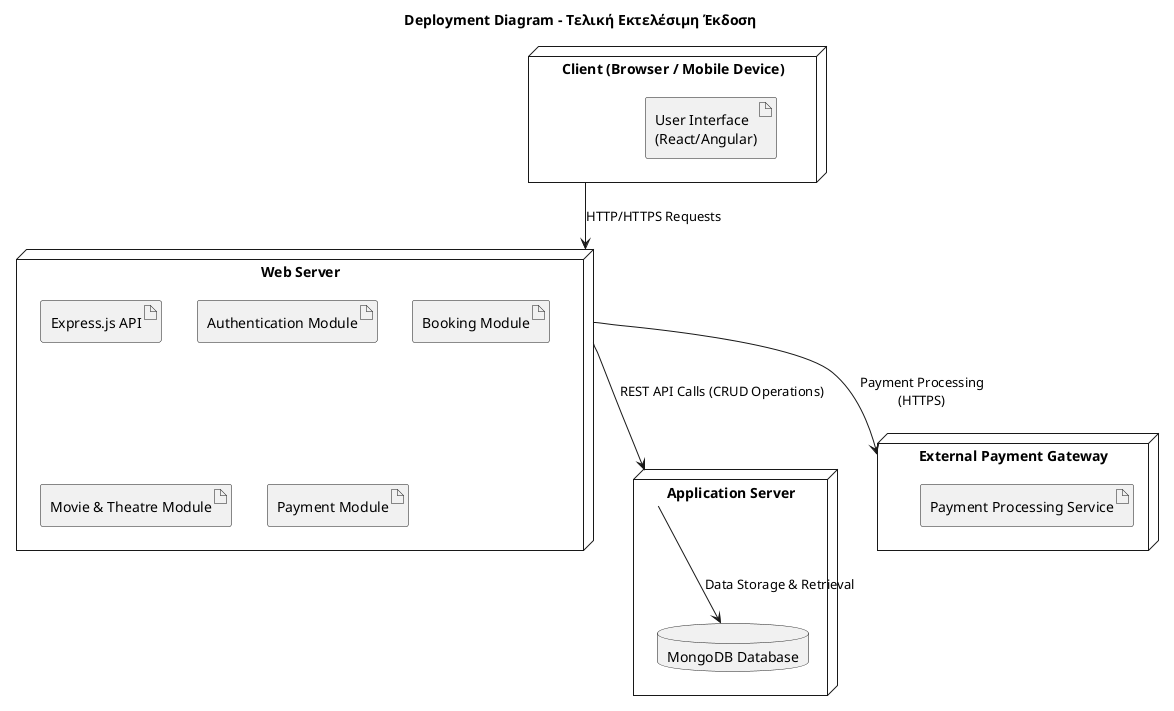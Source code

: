 @startuml
title Deployment Diagram - Τελική Εκτελέσιμη Έκδοση

' Ορισμός κόμβων για το περιβάλλον παραγωγής

node "Client (Browser / Mobile Device)" as client {
   artifact "User Interface\n(React/Angular)" as UI
}

node "Web Server" as webServer {
   artifact "Express.js API" as API
   artifact "Authentication Module" as AuthModule
   artifact "Booking Module" as BookingModule
   artifact "Movie & Theatre Module" as EntertainmentModule
   artifact "Payment Module" as PaymentModule
}

node "Application Server" as appServer {
   database "MongoDB Database" as db
}

node "External Payment Gateway" as extPaymentGateway {
   artifact "Payment Processing Service" as PaymentService
}

' Συσχέτιση κόμβων και επικοινωνίες
client --> webServer : HTTP/HTTPS Requests
webServer --> appServer : REST API Calls (CRUD Operations)
appServer --> db : Data Storage & Retrieval

webServer --> extPaymentGateway : Payment Processing\n(HTTPS)

@enduml
